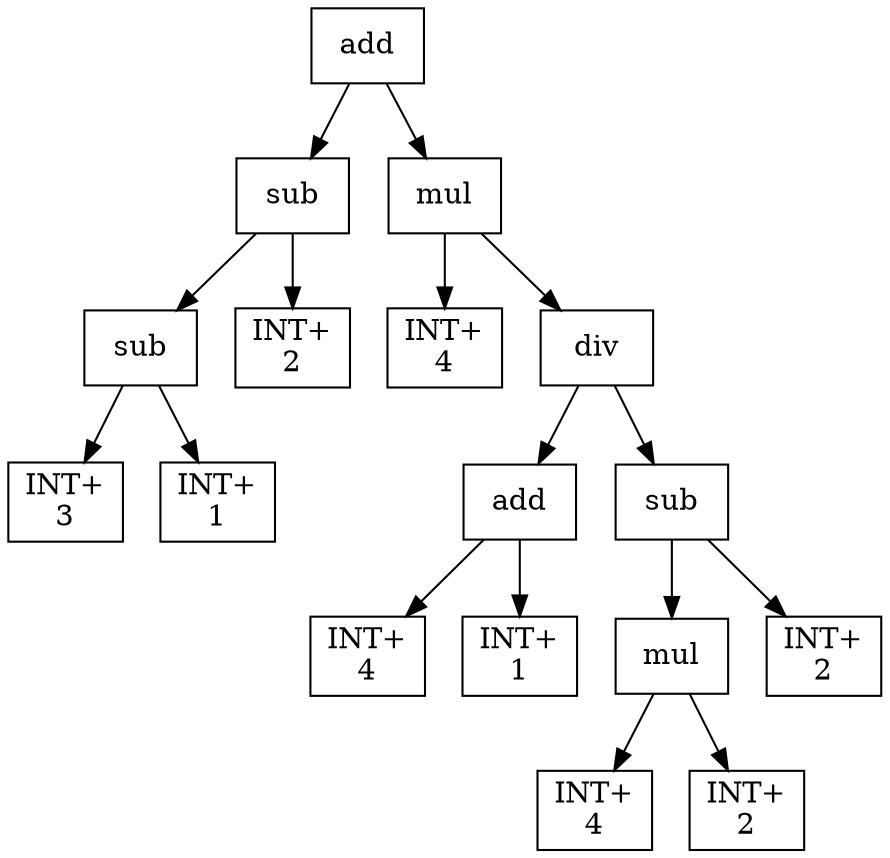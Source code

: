 digraph expr {
  node [shape=box];
  n1 [label="add"];
  n2 [label="sub"];
  n3 [label="sub"];
  n4 [label="INT+\n3"];
  n5 [label="INT+\n1"];
  n3 -> n4;
  n3 -> n5;
  n6 [label="INT+\n2"];
  n2 -> n3;
  n2 -> n6;
  n7 [label="mul"];
  n8 [label="INT+\n4"];
  n9 [label="div"];
  n10 [label="add"];
  n11 [label="INT+\n4"];
  n12 [label="INT+\n1"];
  n10 -> n11;
  n10 -> n12;
  n13 [label="sub"];
  n14 [label="mul"];
  n15 [label="INT+\n4"];
  n16 [label="INT+\n2"];
  n14 -> n15;
  n14 -> n16;
  n17 [label="INT+\n2"];
  n13 -> n14;
  n13 -> n17;
  n9 -> n10;
  n9 -> n13;
  n7 -> n8;
  n7 -> n9;
  n1 -> n2;
  n1 -> n7;
}